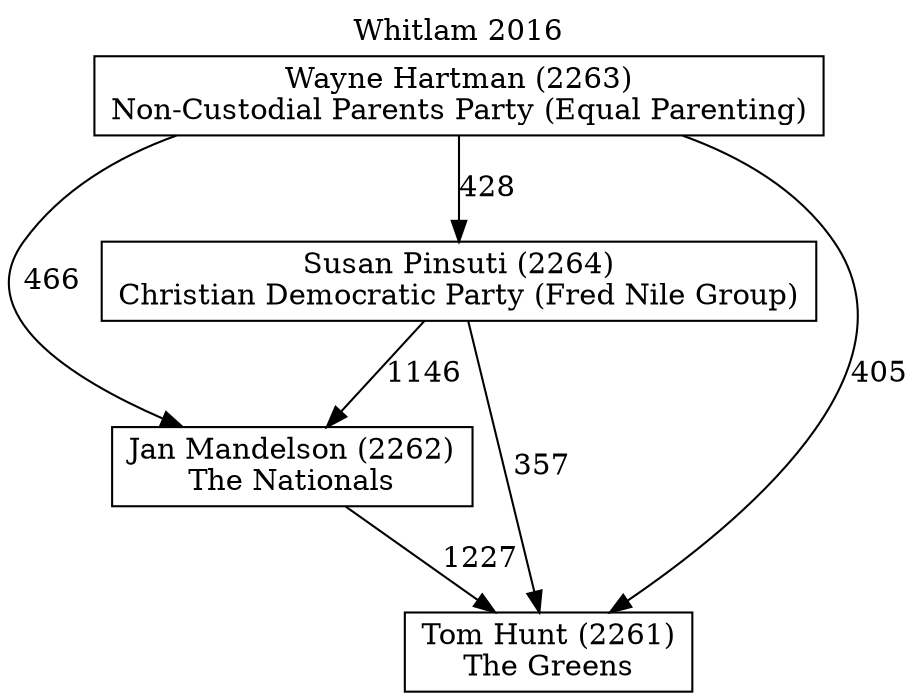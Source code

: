 // House preference flow
digraph "Tom Hunt (2261)_Whitlam_2016" {
	graph [label="Whitlam 2016" labelloc=t mclimit=10]
	node [shape=box]
	"Jan Mandelson (2262)" [label="Jan Mandelson (2262)
The Nationals"]
	"Susan Pinsuti (2264)" [label="Susan Pinsuti (2264)
Christian Democratic Party (Fred Nile Group)"]
	"Tom Hunt (2261)" [label="Tom Hunt (2261)
The Greens"]
	"Wayne Hartman (2263)" [label="Wayne Hartman (2263)
Non-Custodial Parents Party (Equal Parenting)"]
	"Jan Mandelson (2262)" -> "Tom Hunt (2261)" [label=1227]
	"Susan Pinsuti (2264)" -> "Jan Mandelson (2262)" [label=1146]
	"Wayne Hartman (2263)" -> "Jan Mandelson (2262)" [label=466]
	"Wayne Hartman (2263)" -> "Susan Pinsuti (2264)" [label=428]
	"Wayne Hartman (2263)" -> "Tom Hunt (2261)" [label=405]
	"Susan Pinsuti (2264)" -> "Tom Hunt (2261)" [label=357]
}
